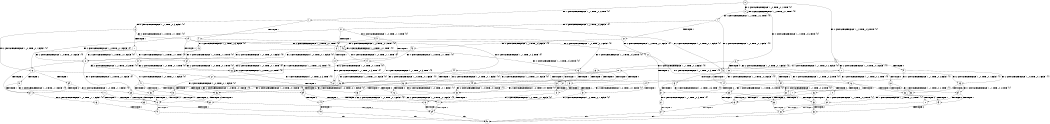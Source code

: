 digraph BCG {
size = "7, 10.5";
center = TRUE;
node [shape = circle];
0 [peripheries = 2];
0 -> 1 [label = "EX !1 !ATOMIC_EXCH_BRANCH (1, +1, TRUE, +0, 2, TRUE) !{0}"];
0 -> 2 [label = "EX !2 !ATOMIC_EXCH_BRANCH (1, +0, TRUE, +0, 1, TRUE) !{0}"];
0 -> 3 [label = "EX !0 !ATOMIC_EXCH_BRANCH (1, +1, TRUE, +0, 3, TRUE) !{0}"];
1 -> 4 [label = "TERMINATE !1"];
1 -> 5 [label = "EX !2 !ATOMIC_EXCH_BRANCH (1, +0, TRUE, +0, 1, FALSE) !{0}"];
1 -> 6 [label = "EX !0 !ATOMIC_EXCH_BRANCH (1, +1, TRUE, +0, 3, FALSE) !{0}"];
2 -> 7 [label = "EX !1 !ATOMIC_EXCH_BRANCH (1, +1, TRUE, +0, 2, TRUE) !{0}"];
2 -> 8 [label = "EX !0 !ATOMIC_EXCH_BRANCH (1, +1, TRUE, +0, 3, TRUE) !{0}"];
2 -> 2 [label = "EX !2 !ATOMIC_EXCH_BRANCH (1, +0, TRUE, +0, 1, TRUE) !{0}"];
3 -> 9 [label = "TERMINATE !0"];
3 -> 10 [label = "EX !1 !ATOMIC_EXCH_BRANCH (1, +1, TRUE, +0, 2, FALSE) !{0}"];
3 -> 11 [label = "EX !2 !ATOMIC_EXCH_BRANCH (1, +0, TRUE, +0, 1, FALSE) !{0}"];
4 -> 12 [label = "EX !2 !ATOMIC_EXCH_BRANCH (1, +0, TRUE, +0, 1, FALSE) !{0}"];
4 -> 13 [label = "EX !0 !ATOMIC_EXCH_BRANCH (1, +1, TRUE, +0, 3, FALSE) !{0}"];
5 -> 14 [label = "TERMINATE !1"];
5 -> 15 [label = "TERMINATE !2"];
5 -> 16 [label = "EX !0 !ATOMIC_EXCH_BRANCH (1, +1, TRUE, +0, 3, TRUE) !{0}"];
6 -> 17 [label = "TERMINATE !1"];
6 -> 18 [label = "EX !2 !ATOMIC_EXCH_BRANCH (1, +0, TRUE, +0, 1, FALSE) !{0}"];
6 -> 19 [label = "EX !0 !ATOMIC_EXCH_BRANCH (1, +0, TRUE, +1, 1, TRUE) !{0}"];
7 -> 20 [label = "TERMINATE !1"];
7 -> 21 [label = "EX !0 !ATOMIC_EXCH_BRANCH (1, +1, TRUE, +0, 3, FALSE) !{0}"];
7 -> 5 [label = "EX !2 !ATOMIC_EXCH_BRANCH (1, +0, TRUE, +0, 1, FALSE) !{0}"];
8 -> 22 [label = "TERMINATE !0"];
8 -> 23 [label = "EX !1 !ATOMIC_EXCH_BRANCH (1, +1, TRUE, +0, 2, FALSE) !{0}"];
8 -> 11 [label = "EX !2 !ATOMIC_EXCH_BRANCH (1, +0, TRUE, +0, 1, FALSE) !{0}"];
9 -> 24 [label = "EX !1 !ATOMIC_EXCH_BRANCH (1, +1, TRUE, +0, 2, FALSE) !{1}"];
9 -> 25 [label = "EX !2 !ATOMIC_EXCH_BRANCH (1, +0, TRUE, +0, 1, FALSE) !{1}"];
10 -> 26 [label = "TERMINATE !1"];
10 -> 27 [label = "TERMINATE !0"];
10 -> 28 [label = "EX !2 !ATOMIC_EXCH_BRANCH (1, +0, TRUE, +0, 1, FALSE) !{0}"];
11 -> 29 [label = "TERMINATE !2"];
11 -> 30 [label = "TERMINATE !0"];
11 -> 16 [label = "EX !1 !ATOMIC_EXCH_BRANCH (1, +1, TRUE, +0, 2, TRUE) !{0}"];
12 -> 31 [label = "TERMINATE !2"];
12 -> 32 [label = "EX !0 !ATOMIC_EXCH_BRANCH (1, +1, TRUE, +0, 3, TRUE) !{0}"];
13 -> 33 [label = "EX !2 !ATOMIC_EXCH_BRANCH (1, +0, TRUE, +0, 1, FALSE) !{0}"];
13 -> 34 [label = "EX !0 !ATOMIC_EXCH_BRANCH (1, +0, TRUE, +1, 1, TRUE) !{0}"];
14 -> 31 [label = "TERMINATE !2"];
14 -> 32 [label = "EX !0 !ATOMIC_EXCH_BRANCH (1, +1, TRUE, +0, 3, TRUE) !{0}"];
15 -> 31 [label = "TERMINATE !1"];
15 -> 35 [label = "EX !0 !ATOMIC_EXCH_BRANCH (1, +1, TRUE, +0, 3, TRUE) !{0}"];
16 -> 36 [label = "TERMINATE !1"];
16 -> 37 [label = "TERMINATE !2"];
16 -> 38 [label = "TERMINATE !0"];
17 -> 33 [label = "EX !2 !ATOMIC_EXCH_BRANCH (1, +0, TRUE, +0, 1, FALSE) !{0}"];
17 -> 34 [label = "EX !0 !ATOMIC_EXCH_BRANCH (1, +0, TRUE, +1, 1, TRUE) !{0}"];
18 -> 39 [label = "TERMINATE !1"];
18 -> 40 [label = "TERMINATE !2"];
18 -> 41 [label = "EX !0 !ATOMIC_EXCH_BRANCH (1, +0, TRUE, +1, 1, FALSE) !{0}"];
19 -> 42 [label = "TERMINATE !1"];
19 -> 43 [label = "EX !2 !ATOMIC_EXCH_BRANCH (1, +0, TRUE, +0, 1, TRUE) !{0}"];
19 -> 44 [label = "EX !0 !ATOMIC_EXCH_BRANCH (1, +1, TRUE, +0, 3, TRUE) !{0}"];
20 -> 45 [label = "EX !0 !ATOMIC_EXCH_BRANCH (1, +1, TRUE, +0, 3, FALSE) !{0}"];
20 -> 12 [label = "EX !2 !ATOMIC_EXCH_BRANCH (1, +0, TRUE, +0, 1, FALSE) !{0}"];
21 -> 46 [label = "TERMINATE !1"];
21 -> 18 [label = "EX !2 !ATOMIC_EXCH_BRANCH (1, +0, TRUE, +0, 1, FALSE) !{0}"];
21 -> 47 [label = "EX !0 !ATOMIC_EXCH_BRANCH (1, +0, TRUE, +1, 1, TRUE) !{0}"];
22 -> 48 [label = "EX !1 !ATOMIC_EXCH_BRANCH (1, +1, TRUE, +0, 2, FALSE) !{1}"];
22 -> 25 [label = "EX !2 !ATOMIC_EXCH_BRANCH (1, +0, TRUE, +0, 1, FALSE) !{1}"];
23 -> 49 [label = "TERMINATE !1"];
23 -> 50 [label = "TERMINATE !0"];
23 -> 28 [label = "EX !2 !ATOMIC_EXCH_BRANCH (1, +0, TRUE, +0, 1, FALSE) !{0}"];
24 -> 51 [label = "TERMINATE !1"];
24 -> 52 [label = "EX !2 !ATOMIC_EXCH_BRANCH (1, +0, TRUE, +0, 1, FALSE) !{1}"];
25 -> 53 [label = "TERMINATE !2"];
25 -> 54 [label = "EX !1 !ATOMIC_EXCH_BRANCH (1, +1, TRUE, +0, 2, TRUE) !{1}"];
26 -> 55 [label = "TERMINATE !0"];
26 -> 56 [label = "EX !2 !ATOMIC_EXCH_BRANCH (1, +0, TRUE, +0, 1, FALSE) !{0}"];
27 -> 51 [label = "TERMINATE !1"];
27 -> 52 [label = "EX !2 !ATOMIC_EXCH_BRANCH (1, +0, TRUE, +0, 1, FALSE) !{1}"];
28 -> 57 [label = "TERMINATE !1"];
28 -> 58 [label = "TERMINATE !2"];
28 -> 59 [label = "TERMINATE !0"];
29 -> 60 [label = "TERMINATE !0"];
29 -> 35 [label = "EX !1 !ATOMIC_EXCH_BRANCH (1, +1, TRUE, +0, 2, TRUE) !{0}"];
30 -> 53 [label = "TERMINATE !2"];
30 -> 54 [label = "EX !1 !ATOMIC_EXCH_BRANCH (1, +1, TRUE, +0, 2, TRUE) !{1}"];
31 -> 61 [label = "EX !0 !ATOMIC_EXCH_BRANCH (1, +1, TRUE, +0, 3, TRUE) !{0}"];
32 -> 62 [label = "TERMINATE !2"];
32 -> 63 [label = "TERMINATE !0"];
33 -> 64 [label = "TERMINATE !2"];
33 -> 65 [label = "EX !0 !ATOMIC_EXCH_BRANCH (1, +0, TRUE, +1, 1, FALSE) !{0}"];
34 -> 66 [label = "EX !2 !ATOMIC_EXCH_BRANCH (1, +0, TRUE, +0, 1, TRUE) !{0}"];
34 -> 67 [label = "EX !0 !ATOMIC_EXCH_BRANCH (1, +1, TRUE, +0, 3, TRUE) !{0}"];
35 -> 62 [label = "TERMINATE !1"];
35 -> 68 [label = "TERMINATE !0"];
36 -> 62 [label = "TERMINATE !2"];
36 -> 63 [label = "TERMINATE !0"];
37 -> 62 [label = "TERMINATE !1"];
37 -> 68 [label = "TERMINATE !0"];
38 -> 69 [label = "TERMINATE !1"];
38 -> 70 [label = "TERMINATE !2"];
39 -> 64 [label = "TERMINATE !2"];
39 -> 65 [label = "EX !0 !ATOMIC_EXCH_BRANCH (1, +0, TRUE, +1, 1, FALSE) !{0}"];
40 -> 64 [label = "TERMINATE !1"];
40 -> 71 [label = "EX !0 !ATOMIC_EXCH_BRANCH (1, +0, TRUE, +1, 1, FALSE) !{0}"];
41 -> 57 [label = "TERMINATE !1"];
41 -> 58 [label = "TERMINATE !2"];
41 -> 59 [label = "TERMINATE !0"];
42 -> 66 [label = "EX !2 !ATOMIC_EXCH_BRANCH (1, +0, TRUE, +0, 1, TRUE) !{0}"];
42 -> 67 [label = "EX !0 !ATOMIC_EXCH_BRANCH (1, +1, TRUE, +0, 3, TRUE) !{0}"];
43 -> 72 [label = "TERMINATE !1"];
43 -> 43 [label = "EX !2 !ATOMIC_EXCH_BRANCH (1, +0, TRUE, +0, 1, TRUE) !{0}"];
43 -> 73 [label = "EX !0 !ATOMIC_EXCH_BRANCH (1, +1, TRUE, +0, 3, TRUE) !{0}"];
44 -> 26 [label = "TERMINATE !1"];
44 -> 27 [label = "TERMINATE !0"];
44 -> 28 [label = "EX !2 !ATOMIC_EXCH_BRANCH (1, +0, TRUE, +0, 1, FALSE) !{0}"];
45 -> 33 [label = "EX !2 !ATOMIC_EXCH_BRANCH (1, +0, TRUE, +0, 1, FALSE) !{0}"];
45 -> 74 [label = "EX !0 !ATOMIC_EXCH_BRANCH (1, +0, TRUE, +1, 1, TRUE) !{0}"];
46 -> 33 [label = "EX !2 !ATOMIC_EXCH_BRANCH (1, +0, TRUE, +0, 1, FALSE) !{0}"];
46 -> 74 [label = "EX !0 !ATOMIC_EXCH_BRANCH (1, +0, TRUE, +1, 1, TRUE) !{0}"];
47 -> 72 [label = "TERMINATE !1"];
47 -> 43 [label = "EX !2 !ATOMIC_EXCH_BRANCH (1, +0, TRUE, +0, 1, TRUE) !{0}"];
47 -> 73 [label = "EX !0 !ATOMIC_EXCH_BRANCH (1, +1, TRUE, +0, 3, TRUE) !{0}"];
48 -> 75 [label = "TERMINATE !1"];
48 -> 52 [label = "EX !2 !ATOMIC_EXCH_BRANCH (1, +0, TRUE, +0, 1, FALSE) !{1}"];
49 -> 76 [label = "TERMINATE !0"];
49 -> 56 [label = "EX !2 !ATOMIC_EXCH_BRANCH (1, +0, TRUE, +0, 1, FALSE) !{0}"];
50 -> 75 [label = "TERMINATE !1"];
50 -> 52 [label = "EX !2 !ATOMIC_EXCH_BRANCH (1, +0, TRUE, +0, 1, FALSE) !{1}"];
51 -> 77 [label = "EX !2 !ATOMIC_EXCH_BRANCH (1, +0, TRUE, +0, 1, FALSE) !{2}"];
52 -> 78 [label = "TERMINATE !1"];
52 -> 79 [label = "TERMINATE !2"];
53 -> 80 [label = "EX !1 !ATOMIC_EXCH_BRANCH (1, +1, TRUE, +0, 2, TRUE) !{1}"];
54 -> 69 [label = "TERMINATE !1"];
54 -> 70 [label = "TERMINATE !2"];
55 -> 77 [label = "EX !2 !ATOMIC_EXCH_BRANCH (1, +0, TRUE, +0, 1, FALSE) !{2}"];
56 -> 81 [label = "TERMINATE !2"];
56 -> 82 [label = "TERMINATE !0"];
57 -> 81 [label = "TERMINATE !2"];
57 -> 82 [label = "TERMINATE !0"];
58 -> 81 [label = "TERMINATE !1"];
58 -> 83 [label = "TERMINATE !0"];
59 -> 78 [label = "TERMINATE !1"];
59 -> 79 [label = "TERMINATE !2"];
60 -> 80 [label = "EX !1 !ATOMIC_EXCH_BRANCH (1, +1, TRUE, +0, 2, TRUE) !{1}"];
61 -> 84 [label = "TERMINATE !0"];
62 -> 84 [label = "TERMINATE !0"];
63 -> 85 [label = "TERMINATE !2"];
64 -> 86 [label = "EX !0 !ATOMIC_EXCH_BRANCH (1, +0, TRUE, +1, 1, FALSE) !{0}"];
65 -> 81 [label = "TERMINATE !2"];
65 -> 82 [label = "TERMINATE !0"];
66 -> 66 [label = "EX !2 !ATOMIC_EXCH_BRANCH (1, +0, TRUE, +0, 1, TRUE) !{0}"];
66 -> 87 [label = "EX !0 !ATOMIC_EXCH_BRANCH (1, +1, TRUE, +0, 3, TRUE) !{0}"];
67 -> 55 [label = "TERMINATE !0"];
67 -> 56 [label = "EX !2 !ATOMIC_EXCH_BRANCH (1, +0, TRUE, +0, 1, FALSE) !{0}"];
68 -> 88 [label = "TERMINATE !1"];
69 -> 85 [label = "TERMINATE !2"];
70 -> 88 [label = "TERMINATE !1"];
71 -> 81 [label = "TERMINATE !1"];
71 -> 83 [label = "TERMINATE !0"];
72 -> 66 [label = "EX !2 !ATOMIC_EXCH_BRANCH (1, +0, TRUE, +0, 1, TRUE) !{0}"];
72 -> 87 [label = "EX !0 !ATOMIC_EXCH_BRANCH (1, +1, TRUE, +0, 3, TRUE) !{0}"];
73 -> 49 [label = "TERMINATE !1"];
73 -> 50 [label = "TERMINATE !0"];
73 -> 28 [label = "EX !2 !ATOMIC_EXCH_BRANCH (1, +0, TRUE, +0, 1, FALSE) !{0}"];
74 -> 66 [label = "EX !2 !ATOMIC_EXCH_BRANCH (1, +0, TRUE, +0, 1, TRUE) !{0}"];
74 -> 87 [label = "EX !0 !ATOMIC_EXCH_BRANCH (1, +1, TRUE, +0, 3, TRUE) !{0}"];
75 -> 77 [label = "EX !2 !ATOMIC_EXCH_BRANCH (1, +0, TRUE, +0, 1, FALSE) !{2}"];
76 -> 77 [label = "EX !2 !ATOMIC_EXCH_BRANCH (1, +0, TRUE, +0, 1, FALSE) !{2}"];
77 -> 89 [label = "TERMINATE !2"];
78 -> 89 [label = "TERMINATE !2"];
79 -> 90 [label = "TERMINATE !1"];
80 -> 88 [label = "TERMINATE !1"];
81 -> 91 [label = "TERMINATE !0"];
82 -> 89 [label = "TERMINATE !2"];
83 -> 90 [label = "TERMINATE !1"];
84 -> 92 [label = "exit"];
85 -> 92 [label = "exit"];
86 -> 91 [label = "TERMINATE !0"];
87 -> 76 [label = "TERMINATE !0"];
87 -> 56 [label = "EX !2 !ATOMIC_EXCH_BRANCH (1, +0, TRUE, +0, 1, FALSE) !{0}"];
88 -> 92 [label = "exit"];
89 -> 92 [label = "exit"];
90 -> 92 [label = "exit"];
91 -> 92 [label = "exit"];
}
